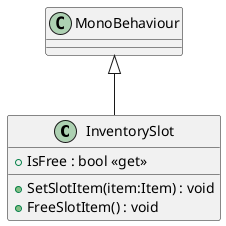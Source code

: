 @startuml
class InventorySlot {
    + IsFree : bool <<get>>
    + SetSlotItem(item:Item) : void
    + FreeSlotItem() : void
}
MonoBehaviour <|-- InventorySlot
@enduml
